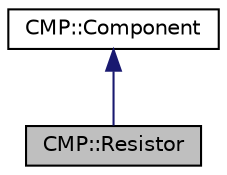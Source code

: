 digraph "CMP::Resistor"
{
 // LATEX_PDF_SIZE
  edge [fontname="Helvetica",fontsize="10",labelfontname="Helvetica",labelfontsize="10"];
  node [fontname="Helvetica",fontsize="10",shape=record];
  Node1 [label="CMP::Resistor",height=0.2,width=0.4,color="black", fillcolor="grey75", style="filled", fontcolor="black",tooltip=" "];
  Node2 -> Node1 [dir="back",color="midnightblue",fontsize="10",style="solid"];
  Node2 [label="CMP::Component",height=0.2,width=0.4,color="black", fillcolor="white", style="filled",URL="$class_c_m_p_1_1_component.html",tooltip=" "];
}
